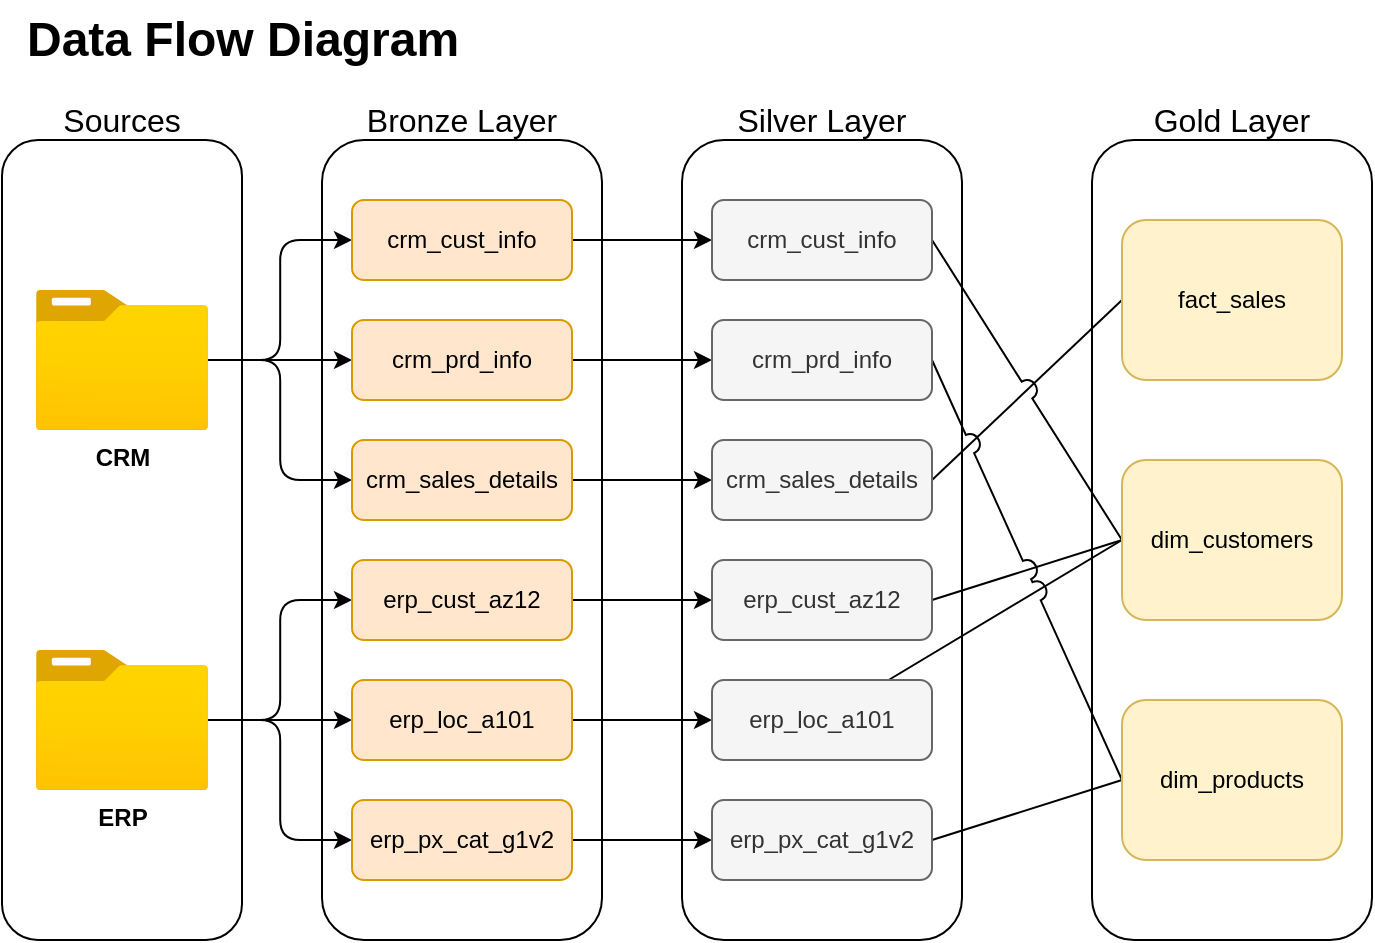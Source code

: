 <mxfile version="28.1.2">
  <diagram name="Page-1" id="SE42pmTZq7RJ_vR_vw-c">
    <mxGraphModel dx="1389" dy="835" grid="1" gridSize="10" guides="1" tooltips="1" connect="1" arrows="1" fold="1" page="1" pageScale="1" pageWidth="1169" pageHeight="827" math="0" shadow="0">
      <root>
        <mxCell id="0" />
        <mxCell id="1" parent="0" />
        <mxCell id="ju5jl7tOnjt4p9IrhCYz-1" value="" style="rounded=1;whiteSpace=wrap;html=1;fillColor=none;" parent="1" vertex="1">
          <mxGeometry x="40" y="200" width="120" height="400" as="geometry" />
        </mxCell>
        <mxCell id="ju5jl7tOnjt4p9IrhCYz-2" value="&lt;font style=&quot;font-size: 16px;&quot;&gt;Sources&lt;/font&gt;" style="rounded=0;whiteSpace=wrap;html=1;fillColor=none;strokeColor=none;" parent="1" vertex="1">
          <mxGeometry x="40" y="170" width="120" height="40" as="geometry" />
        </mxCell>
        <mxCell id="ju5jl7tOnjt4p9IrhCYz-23" style="edgeStyle=orthogonalEdgeStyle;rounded=1;orthogonalLoop=1;jettySize=auto;html=1;entryX=0;entryY=0.5;entryDx=0;entryDy=0;curved=0;" parent="1" source="ju5jl7tOnjt4p9IrhCYz-5" target="ju5jl7tOnjt4p9IrhCYz-16" edge="1">
          <mxGeometry relative="1" as="geometry" />
        </mxCell>
        <mxCell id="ju5jl7tOnjt4p9IrhCYz-24" style="edgeStyle=orthogonalEdgeStyle;rounded=1;orthogonalLoop=1;jettySize=auto;html=1;entryX=0;entryY=0.5;entryDx=0;entryDy=0;curved=0;" parent="1" source="ju5jl7tOnjt4p9IrhCYz-5" target="ju5jl7tOnjt4p9IrhCYz-17" edge="1">
          <mxGeometry relative="1" as="geometry" />
        </mxCell>
        <mxCell id="ju5jl7tOnjt4p9IrhCYz-25" style="edgeStyle=orthogonalEdgeStyle;rounded=1;orthogonalLoop=1;jettySize=auto;html=1;entryX=0;entryY=0.5;entryDx=0;entryDy=0;curved=0;" parent="1" source="ju5jl7tOnjt4p9IrhCYz-5" target="ju5jl7tOnjt4p9IrhCYz-15" edge="1">
          <mxGeometry relative="1" as="geometry" />
        </mxCell>
        <mxCell id="ju5jl7tOnjt4p9IrhCYz-5" value="&lt;b&gt;ERP&lt;/b&gt;" style="image;aspect=fixed;html=1;points=[];align=center;fontSize=12;image=img/lib/azure2/general/Folder_Blank.svg;" parent="1" vertex="1">
          <mxGeometry x="56.87" y="455" width="86.25" height="70" as="geometry" />
        </mxCell>
        <mxCell id="ju5jl7tOnjt4p9IrhCYz-22" style="edgeStyle=orthogonalEdgeStyle;rounded=1;orthogonalLoop=1;jettySize=auto;html=1;curved=0;" parent="1" source="ju5jl7tOnjt4p9IrhCYz-6" target="ju5jl7tOnjt4p9IrhCYz-20" edge="1">
          <mxGeometry relative="1" as="geometry" />
        </mxCell>
        <mxCell id="ju5jl7tOnjt4p9IrhCYz-26" style="edgeStyle=orthogonalEdgeStyle;rounded=1;orthogonalLoop=1;jettySize=auto;html=1;entryX=0;entryY=0.5;entryDx=0;entryDy=0;curved=0;" parent="1" source="ju5jl7tOnjt4p9IrhCYz-6" target="ju5jl7tOnjt4p9IrhCYz-19" edge="1">
          <mxGeometry relative="1" as="geometry" />
        </mxCell>
        <mxCell id="ju5jl7tOnjt4p9IrhCYz-27" style="edgeStyle=orthogonalEdgeStyle;rounded=1;orthogonalLoop=1;jettySize=auto;html=1;entryX=0;entryY=0.5;entryDx=0;entryDy=0;curved=0;" parent="1" source="ju5jl7tOnjt4p9IrhCYz-6" target="ju5jl7tOnjt4p9IrhCYz-21" edge="1">
          <mxGeometry relative="1" as="geometry" />
        </mxCell>
        <mxCell id="ju5jl7tOnjt4p9IrhCYz-6" value="&lt;b&gt;CRM&lt;/b&gt;" style="image;aspect=fixed;html=1;points=[];align=center;fontSize=12;image=img/lib/azure2/general/Folder_Blank.svg;" parent="1" vertex="1">
          <mxGeometry x="56.87" y="275" width="86.25" height="70" as="geometry" />
        </mxCell>
        <mxCell id="ju5jl7tOnjt4p9IrhCYz-8" value="" style="rounded=1;whiteSpace=wrap;html=1;fillColor=none;glass=0;" parent="1" vertex="1">
          <mxGeometry x="200" y="200" width="140" height="400" as="geometry" />
        </mxCell>
        <mxCell id="ju5jl7tOnjt4p9IrhCYz-11" value="&lt;font style=&quot;font-size: 16px;&quot;&gt;Bronze Layer&lt;/font&gt;" style="rounded=0;whiteSpace=wrap;html=1;fillColor=none;strokeColor=none;" parent="1" vertex="1">
          <mxGeometry x="210" y="170" width="120" height="40" as="geometry" />
        </mxCell>
        <mxCell id="uo-9NKPbwjcLAVp0w_vz-15" value="" style="edgeStyle=orthogonalEdgeStyle;rounded=0;orthogonalLoop=1;jettySize=auto;html=1;" parent="1" source="ju5jl7tOnjt4p9IrhCYz-15" target="uo-9NKPbwjcLAVp0w_vz-3" edge="1">
          <mxGeometry relative="1" as="geometry" />
        </mxCell>
        <mxCell id="ju5jl7tOnjt4p9IrhCYz-15" value="erp_px_cat_g1v2" style="rounded=1;whiteSpace=wrap;html=1;fillColor=#ffe6cc;strokeColor=#d79b00;" parent="1" vertex="1">
          <mxGeometry x="215" y="530" width="110" height="40" as="geometry" />
        </mxCell>
        <mxCell id="uo-9NKPbwjcLAVp0w_vz-14" value="" style="edgeStyle=orthogonalEdgeStyle;rounded=0;orthogonalLoop=1;jettySize=auto;html=1;" parent="1" source="ju5jl7tOnjt4p9IrhCYz-16" target="uo-9NKPbwjcLAVp0w_vz-4" edge="1">
          <mxGeometry relative="1" as="geometry" />
        </mxCell>
        <mxCell id="ju5jl7tOnjt4p9IrhCYz-16" value="erp_loc_a101" style="rounded=1;whiteSpace=wrap;html=1;fillColor=#ffe6cc;strokeColor=#d79b00;" parent="1" vertex="1">
          <mxGeometry x="215" y="470" width="110" height="40" as="geometry" />
        </mxCell>
        <mxCell id="uo-9NKPbwjcLAVp0w_vz-13" value="" style="edgeStyle=orthogonalEdgeStyle;rounded=0;orthogonalLoop=1;jettySize=auto;html=1;" parent="1" source="ju5jl7tOnjt4p9IrhCYz-17" target="uo-9NKPbwjcLAVp0w_vz-5" edge="1">
          <mxGeometry relative="1" as="geometry" />
        </mxCell>
        <mxCell id="ju5jl7tOnjt4p9IrhCYz-17" value="erp_cust_az12" style="rounded=1;whiteSpace=wrap;html=1;fillColor=#ffe6cc;strokeColor=#d79b00;" parent="1" vertex="1">
          <mxGeometry x="215" y="410" width="110" height="40" as="geometry" />
        </mxCell>
        <mxCell id="uo-9NKPbwjcLAVp0w_vz-12" value="" style="edgeStyle=orthogonalEdgeStyle;rounded=0;orthogonalLoop=1;jettySize=auto;html=1;" parent="1" source="ju5jl7tOnjt4p9IrhCYz-19" target="uo-9NKPbwjcLAVp0w_vz-6" edge="1">
          <mxGeometry relative="1" as="geometry" />
        </mxCell>
        <mxCell id="ju5jl7tOnjt4p9IrhCYz-19" value="crm_sales_details" style="rounded=1;whiteSpace=wrap;html=1;fillColor=#ffe6cc;strokeColor=#d79b00;" parent="1" vertex="1">
          <mxGeometry x="215" y="350" width="110" height="40" as="geometry" />
        </mxCell>
        <mxCell id="uo-9NKPbwjcLAVp0w_vz-11" value="" style="edgeStyle=orthogonalEdgeStyle;rounded=0;orthogonalLoop=1;jettySize=auto;html=1;" parent="1" source="ju5jl7tOnjt4p9IrhCYz-20" target="uo-9NKPbwjcLAVp0w_vz-7" edge="1">
          <mxGeometry relative="1" as="geometry" />
        </mxCell>
        <mxCell id="ju5jl7tOnjt4p9IrhCYz-20" value="crm_prd_info" style="rounded=1;whiteSpace=wrap;html=1;fillColor=#ffe6cc;strokeColor=#d79b00;" parent="1" vertex="1">
          <mxGeometry x="215" y="290" width="110" height="40" as="geometry" />
        </mxCell>
        <mxCell id="uo-9NKPbwjcLAVp0w_vz-10" value="" style="edgeStyle=orthogonalEdgeStyle;rounded=0;orthogonalLoop=1;jettySize=auto;html=1;" parent="1" source="ju5jl7tOnjt4p9IrhCYz-21" target="uo-9NKPbwjcLAVp0w_vz-8" edge="1">
          <mxGeometry relative="1" as="geometry" />
        </mxCell>
        <mxCell id="ju5jl7tOnjt4p9IrhCYz-21" value="crm_cust_info" style="rounded=1;whiteSpace=wrap;html=1;fillColor=#ffe6cc;strokeColor=#d79b00;" parent="1" vertex="1">
          <mxGeometry x="215" y="230" width="110" height="40" as="geometry" />
        </mxCell>
        <mxCell id="uo-9NKPbwjcLAVp0w_vz-1" value="" style="rounded=1;whiteSpace=wrap;html=1;fillColor=none;glass=0;" parent="1" vertex="1">
          <mxGeometry x="380" y="200" width="140" height="400" as="geometry" />
        </mxCell>
        <mxCell id="uo-9NKPbwjcLAVp0w_vz-2" value="&lt;font style=&quot;font-size: 16px;&quot;&gt;Silver Layer&lt;/font&gt;" style="rounded=0;whiteSpace=wrap;html=1;fillColor=none;strokeColor=none;" parent="1" vertex="1">
          <mxGeometry x="390" y="170" width="120" height="40" as="geometry" />
        </mxCell>
        <mxCell id="f3yhqZdFpUQCLADtY24X-26" style="rounded=0;orthogonalLoop=1;jettySize=auto;html=1;exitX=1;exitY=0.5;exitDx=0;exitDy=0;jumpSize=10;entryX=0;entryY=0.5;entryDx=0;entryDy=0;strokeWidth=1;endArrow=none;endFill=0;" edge="1" parent="1" source="uo-9NKPbwjcLAVp0w_vz-3" target="f3yhqZdFpUQCLADtY24X-6">
          <mxGeometry relative="1" as="geometry" />
        </mxCell>
        <mxCell id="uo-9NKPbwjcLAVp0w_vz-3" value="erp_px_cat_g1v2" style="rounded=1;whiteSpace=wrap;html=1;fillColor=#f5f5f5;strokeColor=#666666;fontColor=#333333;" parent="1" vertex="1">
          <mxGeometry x="395" y="530" width="110" height="40" as="geometry" />
        </mxCell>
        <mxCell id="f3yhqZdFpUQCLADtY24X-25" style="rounded=0;orthogonalLoop=1;jettySize=auto;html=1;entryX=0;entryY=0.5;entryDx=0;entryDy=0;jumpSize=10;shape=wire;dashed=1;strokeWidth=1;endArrow=none;endFill=0;" edge="1" parent="1" source="uo-9NKPbwjcLAVp0w_vz-4" target="f3yhqZdFpUQCLADtY24X-7">
          <mxGeometry relative="1" as="geometry" />
        </mxCell>
        <mxCell id="uo-9NKPbwjcLAVp0w_vz-4" value="erp_loc_a101" style="rounded=1;whiteSpace=wrap;html=1;fillColor=#f5f5f5;strokeColor=#666666;fontColor=#333333;" parent="1" vertex="1">
          <mxGeometry x="395" y="470" width="110" height="40" as="geometry" />
        </mxCell>
        <mxCell id="f3yhqZdFpUQCLADtY24X-24" style="rounded=0;orthogonalLoop=1;jettySize=auto;html=1;exitX=1;exitY=0.5;exitDx=0;exitDy=0;jumpSize=10;entryX=0;entryY=0.5;entryDx=0;entryDy=0;strokeWidth=1;endArrow=none;endFill=0;" edge="1" parent="1" source="uo-9NKPbwjcLAVp0w_vz-5" target="f3yhqZdFpUQCLADtY24X-7">
          <mxGeometry relative="1" as="geometry">
            <mxPoint x="510" y="432.98" as="sourcePoint" />
            <mxPoint x="690" y="410.001" as="targetPoint" />
          </mxGeometry>
        </mxCell>
        <mxCell id="uo-9NKPbwjcLAVp0w_vz-5" value="erp_cust_az12" style="rounded=1;whiteSpace=wrap;html=1;fillColor=#f5f5f5;strokeColor=#666666;fontColor=#333333;" parent="1" vertex="1">
          <mxGeometry x="395" y="410" width="110" height="40" as="geometry" />
        </mxCell>
        <mxCell id="f3yhqZdFpUQCLADtY24X-23" style="rounded=0;orthogonalLoop=1;jettySize=auto;html=1;exitX=1;exitY=0.5;exitDx=0;exitDy=0;entryX=0;entryY=0.5;entryDx=0;entryDy=0;jumpStyle=arc;jumpSize=10;strokeWidth=1;endArrow=none;endFill=0;" edge="1" parent="1" source="uo-9NKPbwjcLAVp0w_vz-6" target="f3yhqZdFpUQCLADtY24X-8">
          <mxGeometry relative="1" as="geometry" />
        </mxCell>
        <mxCell id="uo-9NKPbwjcLAVp0w_vz-6" value="crm_sales_details" style="rounded=1;whiteSpace=wrap;html=1;fillColor=#f5f5f5;strokeColor=#666666;fontColor=#333333;" parent="1" vertex="1">
          <mxGeometry x="395" y="350" width="110" height="40" as="geometry" />
        </mxCell>
        <mxCell id="f3yhqZdFpUQCLADtY24X-21" style="rounded=0;orthogonalLoop=1;jettySize=auto;html=1;entryX=0;entryY=0.5;entryDx=0;entryDy=0;jumpStyle=arc;jumpSize=10;exitX=1;exitY=0.5;exitDx=0;exitDy=0;strokeWidth=1;endArrow=none;endFill=0;" edge="1" parent="1" source="uo-9NKPbwjcLAVp0w_vz-7" target="f3yhqZdFpUQCLADtY24X-6">
          <mxGeometry relative="1" as="geometry" />
        </mxCell>
        <mxCell id="uo-9NKPbwjcLAVp0w_vz-7" value="crm_prd_info" style="rounded=1;whiteSpace=wrap;html=1;fillColor=#f5f5f5;strokeColor=#666666;fontColor=#333333;" parent="1" vertex="1">
          <mxGeometry x="395" y="290" width="110" height="40" as="geometry" />
        </mxCell>
        <mxCell id="f3yhqZdFpUQCLADtY24X-22" style="rounded=0;orthogonalLoop=1;jettySize=auto;html=1;exitX=1;exitY=0.5;exitDx=0;exitDy=0;entryX=0;entryY=0.5;entryDx=0;entryDy=0;jumpStyle=arc;jumpSize=10;strokeWidth=1;endArrow=none;endFill=0;" edge="1" parent="1" source="uo-9NKPbwjcLAVp0w_vz-8" target="f3yhqZdFpUQCLADtY24X-7">
          <mxGeometry relative="1" as="geometry" />
        </mxCell>
        <mxCell id="uo-9NKPbwjcLAVp0w_vz-8" value="crm_cust_info" style="rounded=1;whiteSpace=wrap;html=1;fillColor=#f5f5f5;strokeColor=#666666;fontColor=#333333;" parent="1" vertex="1">
          <mxGeometry x="395" y="230" width="110" height="40" as="geometry" />
        </mxCell>
        <mxCell id="f3yhqZdFpUQCLADtY24X-1" value="" style="rounded=1;whiteSpace=wrap;html=1;fillColor=none;glass=0;" vertex="1" parent="1">
          <mxGeometry x="585" y="200" width="140" height="400" as="geometry" />
        </mxCell>
        <mxCell id="f3yhqZdFpUQCLADtY24X-2" value="&lt;font style=&quot;font-size: 16px;&quot;&gt;Gold Layer&lt;/font&gt;" style="rounded=0;whiteSpace=wrap;html=1;fillColor=none;strokeColor=none;" vertex="1" parent="1">
          <mxGeometry x="595" y="170" width="120" height="40" as="geometry" />
        </mxCell>
        <mxCell id="f3yhqZdFpUQCLADtY24X-6" value="dim_products" style="rounded=1;whiteSpace=wrap;html=1;fillColor=#fff2cc;strokeColor=#d6b656;" vertex="1" parent="1">
          <mxGeometry x="600" y="480" width="110" height="80" as="geometry" />
        </mxCell>
        <mxCell id="f3yhqZdFpUQCLADtY24X-7" value="dim_customers" style="rounded=1;whiteSpace=wrap;html=1;fillColor=#fff2cc;strokeColor=#d6b656;" vertex="1" parent="1">
          <mxGeometry x="600" y="360" width="110" height="80" as="geometry" />
        </mxCell>
        <mxCell id="f3yhqZdFpUQCLADtY24X-8" value="fact_sales" style="rounded=1;whiteSpace=wrap;html=1;fillColor=#fff2cc;strokeColor=#d6b656;" vertex="1" parent="1">
          <mxGeometry x="600" y="240" width="110" height="80" as="geometry" />
        </mxCell>
        <mxCell id="f3yhqZdFpUQCLADtY24X-27" value="&lt;font style=&quot;font-size: 24px;&quot;&gt;&lt;b&gt;Data Flow Diagram&lt;/b&gt;&lt;/font&gt;" style="text;html=1;align=center;verticalAlign=middle;resizable=0;points=[];autosize=1;strokeColor=none;fillColor=none;" vertex="1" parent="1">
          <mxGeometry x="40" y="130" width="240" height="40" as="geometry" />
        </mxCell>
      </root>
    </mxGraphModel>
  </diagram>
</mxfile>
